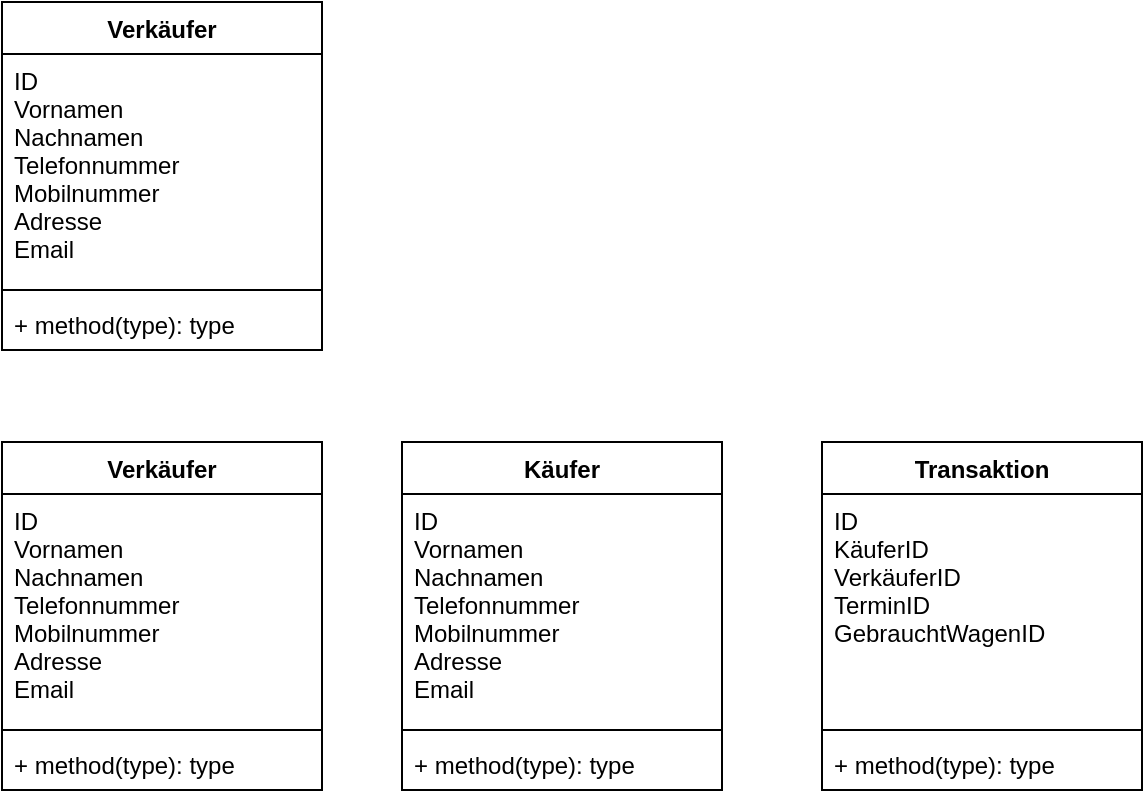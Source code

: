 <mxfile version="17.2.5" type="github">
  <diagram id="wFE0QG_FPsp0jaGvCLVb" name="Page-1">
    <mxGraphModel dx="1350" dy="793" grid="1" gridSize="10" guides="1" tooltips="1" connect="1" arrows="1" fold="1" page="1" pageScale="1" pageWidth="850" pageHeight="1100" math="0" shadow="0">
      <root>
        <mxCell id="0" />
        <mxCell id="1" parent="0" />
        <mxCell id="t3irz5tRsW3nOoaf90Zt-1" value="Verkäufer" style="swimlane;fontStyle=1;align=center;verticalAlign=top;childLayout=stackLayout;horizontal=1;startSize=26;horizontalStack=0;resizeParent=1;resizeParentMax=0;resizeLast=0;collapsible=1;marginBottom=0;" vertex="1" parent="1">
          <mxGeometry x="80" y="260" width="160" height="174" as="geometry" />
        </mxCell>
        <mxCell id="t3irz5tRsW3nOoaf90Zt-2" value="ID&#xa;Vornamen&#xa;Nachnamen&#xa;Telefonnummer&#xa;Mobilnummer&#xa;Adresse&#xa;Email&#xa;" style="text;strokeColor=none;fillColor=none;align=left;verticalAlign=top;spacingLeft=4;spacingRight=4;overflow=hidden;rotatable=0;points=[[0,0.5],[1,0.5]];portConstraint=eastwest;" vertex="1" parent="t3irz5tRsW3nOoaf90Zt-1">
          <mxGeometry y="26" width="160" height="114" as="geometry" />
        </mxCell>
        <mxCell id="t3irz5tRsW3nOoaf90Zt-3" value="" style="line;strokeWidth=1;fillColor=none;align=left;verticalAlign=middle;spacingTop=-1;spacingLeft=3;spacingRight=3;rotatable=0;labelPosition=right;points=[];portConstraint=eastwest;" vertex="1" parent="t3irz5tRsW3nOoaf90Zt-1">
          <mxGeometry y="140" width="160" height="8" as="geometry" />
        </mxCell>
        <mxCell id="t3irz5tRsW3nOoaf90Zt-4" value="+ method(type): type" style="text;strokeColor=none;fillColor=none;align=left;verticalAlign=top;spacingLeft=4;spacingRight=4;overflow=hidden;rotatable=0;points=[[0,0.5],[1,0.5]];portConstraint=eastwest;" vertex="1" parent="t3irz5tRsW3nOoaf90Zt-1">
          <mxGeometry y="148" width="160" height="26" as="geometry" />
        </mxCell>
        <mxCell id="t3irz5tRsW3nOoaf90Zt-5" value="Käufer" style="swimlane;fontStyle=1;align=center;verticalAlign=top;childLayout=stackLayout;horizontal=1;startSize=26;horizontalStack=0;resizeParent=1;resizeParentMax=0;resizeLast=0;collapsible=1;marginBottom=0;" vertex="1" parent="1">
          <mxGeometry x="280" y="260" width="160" height="174" as="geometry" />
        </mxCell>
        <mxCell id="t3irz5tRsW3nOoaf90Zt-6" value="ID&#xa;Vornamen&#xa;Nachnamen&#xa;Telefonnummer&#xa;Mobilnummer&#xa;Adresse&#xa;Email&#xa;" style="text;strokeColor=none;fillColor=none;align=left;verticalAlign=top;spacingLeft=4;spacingRight=4;overflow=hidden;rotatable=0;points=[[0,0.5],[1,0.5]];portConstraint=eastwest;" vertex="1" parent="t3irz5tRsW3nOoaf90Zt-5">
          <mxGeometry y="26" width="160" height="114" as="geometry" />
        </mxCell>
        <mxCell id="t3irz5tRsW3nOoaf90Zt-7" value="" style="line;strokeWidth=1;fillColor=none;align=left;verticalAlign=middle;spacingTop=-1;spacingLeft=3;spacingRight=3;rotatable=0;labelPosition=right;points=[];portConstraint=eastwest;" vertex="1" parent="t3irz5tRsW3nOoaf90Zt-5">
          <mxGeometry y="140" width="160" height="8" as="geometry" />
        </mxCell>
        <mxCell id="t3irz5tRsW3nOoaf90Zt-8" value="+ method(type): type" style="text;strokeColor=none;fillColor=none;align=left;verticalAlign=top;spacingLeft=4;spacingRight=4;overflow=hidden;rotatable=0;points=[[0,0.5],[1,0.5]];portConstraint=eastwest;" vertex="1" parent="t3irz5tRsW3nOoaf90Zt-5">
          <mxGeometry y="148" width="160" height="26" as="geometry" />
        </mxCell>
        <mxCell id="t3irz5tRsW3nOoaf90Zt-10" value="Transaktion" style="swimlane;fontStyle=1;align=center;verticalAlign=top;childLayout=stackLayout;horizontal=1;startSize=26;horizontalStack=0;resizeParent=1;resizeParentMax=0;resizeLast=0;collapsible=1;marginBottom=0;" vertex="1" parent="1">
          <mxGeometry x="490" y="260" width="160" height="174" as="geometry" />
        </mxCell>
        <mxCell id="t3irz5tRsW3nOoaf90Zt-11" value="ID&#xa;KäuferID&#xa;VerkäuferID&#xa;TerminID&#xa;GebrauchtWagenID&#xa;" style="text;strokeColor=none;fillColor=none;align=left;verticalAlign=top;spacingLeft=4;spacingRight=4;overflow=hidden;rotatable=0;points=[[0,0.5],[1,0.5]];portConstraint=eastwest;" vertex="1" parent="t3irz5tRsW3nOoaf90Zt-10">
          <mxGeometry y="26" width="160" height="114" as="geometry" />
        </mxCell>
        <mxCell id="t3irz5tRsW3nOoaf90Zt-12" value="" style="line;strokeWidth=1;fillColor=none;align=left;verticalAlign=middle;spacingTop=-1;spacingLeft=3;spacingRight=3;rotatable=0;labelPosition=right;points=[];portConstraint=eastwest;" vertex="1" parent="t3irz5tRsW3nOoaf90Zt-10">
          <mxGeometry y="140" width="160" height="8" as="geometry" />
        </mxCell>
        <mxCell id="t3irz5tRsW3nOoaf90Zt-13" value="+ method(type): type" style="text;strokeColor=none;fillColor=none;align=left;verticalAlign=top;spacingLeft=4;spacingRight=4;overflow=hidden;rotatable=0;points=[[0,0.5],[1,0.5]];portConstraint=eastwest;" vertex="1" parent="t3irz5tRsW3nOoaf90Zt-10">
          <mxGeometry y="148" width="160" height="26" as="geometry" />
        </mxCell>
        <mxCell id="VgTaTAIOP88qAL9eJdJJ-1" value="Verkäufer" style="swimlane;fontStyle=1;align=center;verticalAlign=top;childLayout=stackLayout;horizontal=1;startSize=26;horizontalStack=0;resizeParent=1;resizeParentMax=0;resizeLast=0;collapsible=1;marginBottom=0;" vertex="1" parent="1">
          <mxGeometry x="80" y="40" width="160" height="174" as="geometry" />
        </mxCell>
        <mxCell id="VgTaTAIOP88qAL9eJdJJ-2" value="ID&#xa;Vornamen&#xa;Nachnamen&#xa;Telefonnummer&#xa;Mobilnummer&#xa;Adresse&#xa;Email&#xa;" style="text;strokeColor=none;fillColor=none;align=left;verticalAlign=top;spacingLeft=4;spacingRight=4;overflow=hidden;rotatable=0;points=[[0,0.5],[1,0.5]];portConstraint=eastwest;" vertex="1" parent="VgTaTAIOP88qAL9eJdJJ-1">
          <mxGeometry y="26" width="160" height="114" as="geometry" />
        </mxCell>
        <mxCell id="VgTaTAIOP88qAL9eJdJJ-3" value="" style="line;strokeWidth=1;fillColor=none;align=left;verticalAlign=middle;spacingTop=-1;spacingLeft=3;spacingRight=3;rotatable=0;labelPosition=right;points=[];portConstraint=eastwest;" vertex="1" parent="VgTaTAIOP88qAL9eJdJJ-1">
          <mxGeometry y="140" width="160" height="8" as="geometry" />
        </mxCell>
        <mxCell id="VgTaTAIOP88qAL9eJdJJ-4" value="+ method(type): type" style="text;strokeColor=none;fillColor=none;align=left;verticalAlign=top;spacingLeft=4;spacingRight=4;overflow=hidden;rotatable=0;points=[[0,0.5],[1,0.5]];portConstraint=eastwest;" vertex="1" parent="VgTaTAIOP88qAL9eJdJJ-1">
          <mxGeometry y="148" width="160" height="26" as="geometry" />
        </mxCell>
      </root>
    </mxGraphModel>
  </diagram>
</mxfile>
